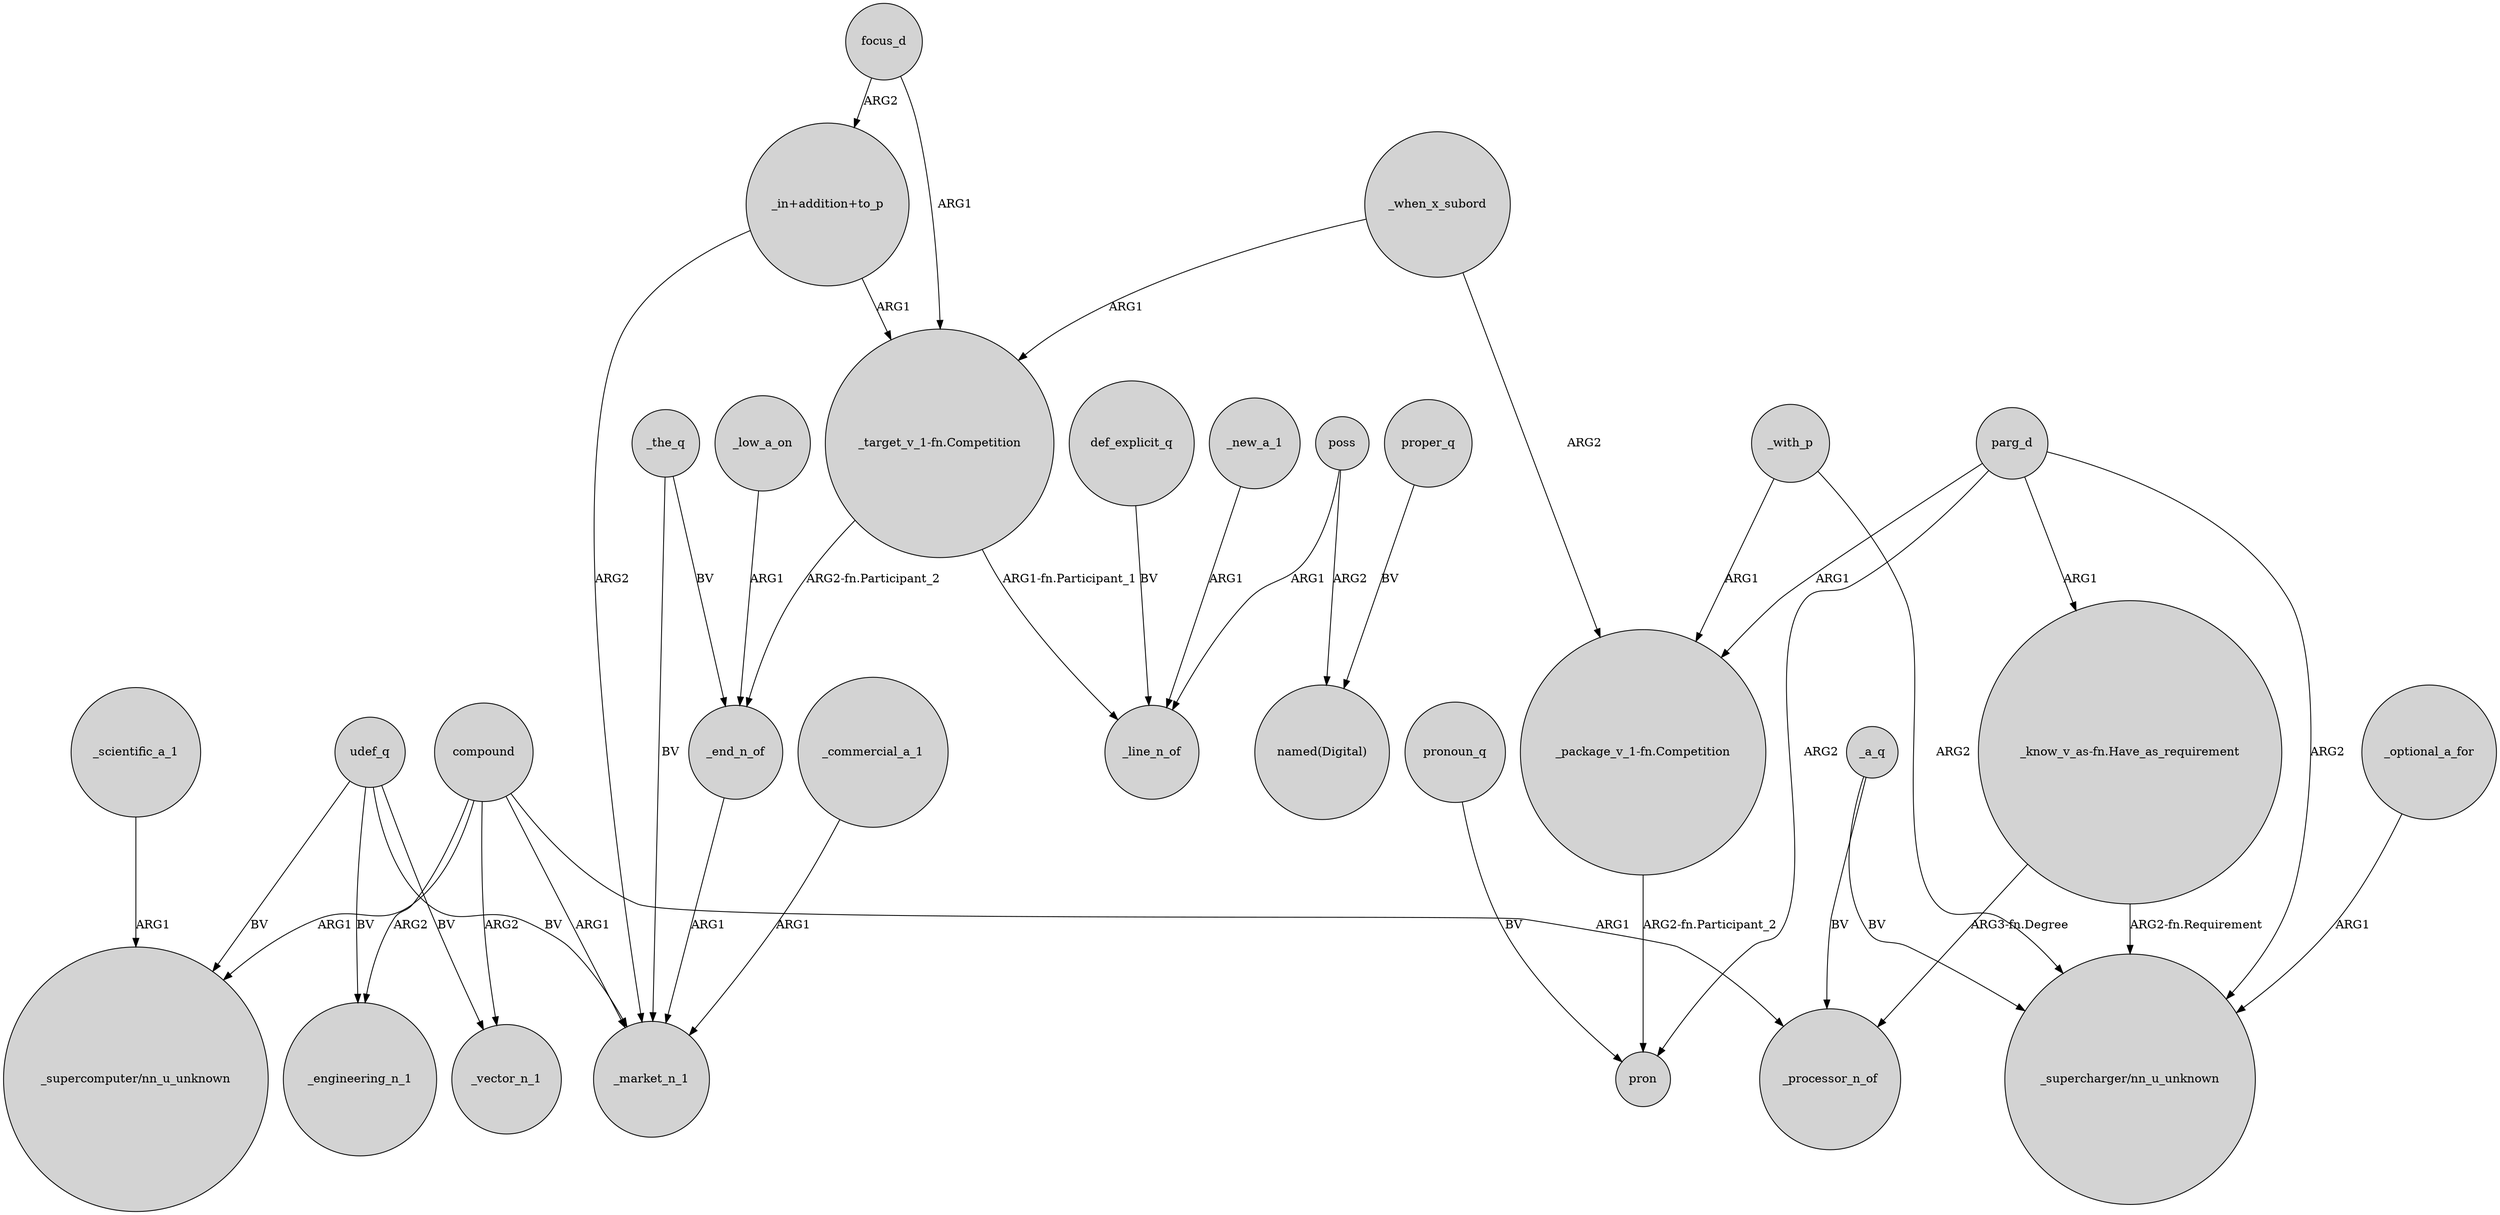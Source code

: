 digraph {
	node [shape=circle style=filled]
	compound -> "_supercomputer/nn_u_unknown" [label=ARG1]
	focus_d -> "_target_v_1-fn.Competition" [label=ARG1]
	"_in+addition+to_p" -> _market_n_1 [label=ARG2]
	def_explicit_q -> _line_n_of [label=BV]
	udef_q -> _market_n_1 [label=BV]
	_commercial_a_1 -> _market_n_1 [label=ARG1]
	"_know_v_as-fn.Have_as_requirement" -> "_supercharger/nn_u_unknown" [label="ARG2-fn.Requirement"]
	_scientific_a_1 -> "_supercomputer/nn_u_unknown" [label=ARG1]
	parg_d -> pron [label=ARG2]
	"_know_v_as-fn.Have_as_requirement" -> _processor_n_of [label="ARG3-fn.Degree"]
	udef_q -> _vector_n_1 [label=BV]
	_a_q -> _processor_n_of [label=BV]
	parg_d -> "_package_v_1-fn.Competition" [label=ARG1]
	_the_q -> _market_n_1 [label=BV]
	_optional_a_for -> "_supercharger/nn_u_unknown" [label=ARG1]
	"_in+addition+to_p" -> "_target_v_1-fn.Competition" [label=ARG1]
	"_target_v_1-fn.Competition" -> _line_n_of [label="ARG1-fn.Participant_1"]
	proper_q -> "named(Digital)" [label=BV]
	pronoun_q -> pron [label=BV]
	_end_n_of -> _market_n_1 [label=ARG1]
	_new_a_1 -> _line_n_of [label=ARG1]
	udef_q -> _engineering_n_1 [label=BV]
	compound -> _engineering_n_1 [label=ARG2]
	compound -> _processor_n_of [label=ARG1]
	"_target_v_1-fn.Competition" -> _end_n_of [label="ARG2-fn.Participant_2"]
	"_package_v_1-fn.Competition" -> pron [label="ARG2-fn.Participant_2"]
	_with_p -> "_supercharger/nn_u_unknown" [label=ARG2]
	poss -> _line_n_of [label=ARG1]
	_when_x_subord -> "_package_v_1-fn.Competition" [label=ARG2]
	poss -> "named(Digital)" [label=ARG2]
	parg_d -> "_supercharger/nn_u_unknown" [label=ARG2]
	focus_d -> "_in+addition+to_p" [label=ARG2]
	_a_q -> "_supercharger/nn_u_unknown" [label=BV]
	_when_x_subord -> "_target_v_1-fn.Competition" [label=ARG1]
	parg_d -> "_know_v_as-fn.Have_as_requirement" [label=ARG1]
	_with_p -> "_package_v_1-fn.Competition" [label=ARG1]
	compound -> _market_n_1 [label=ARG1]
	_low_a_on -> _end_n_of [label=ARG1]
	udef_q -> "_supercomputer/nn_u_unknown" [label=BV]
	_the_q -> _end_n_of [label=BV]
	compound -> _vector_n_1 [label=ARG2]
}
